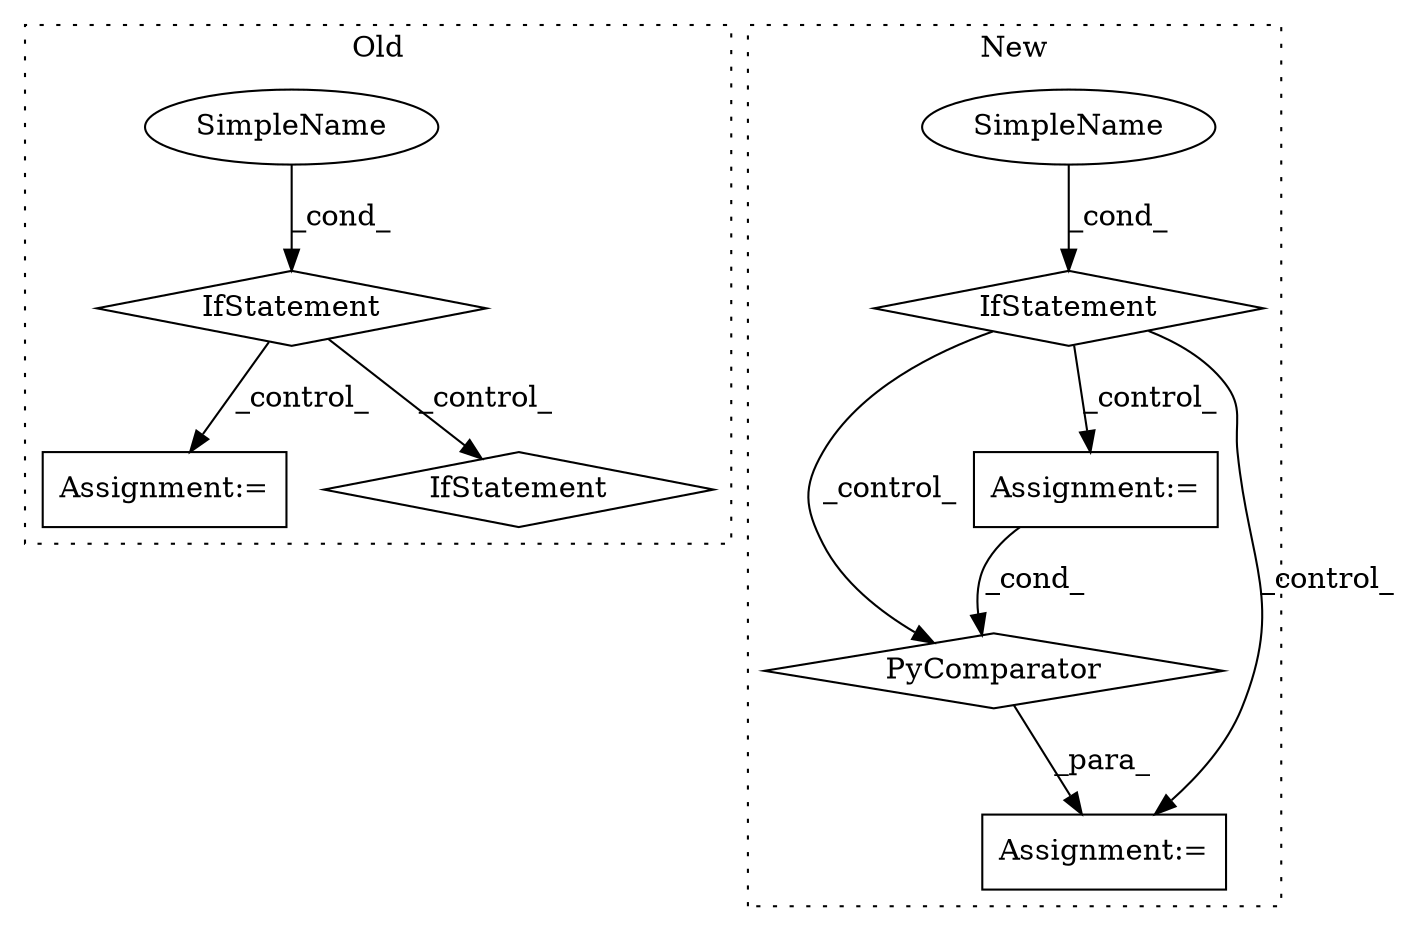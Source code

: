 digraph G {
subgraph cluster0 {
1 [label="IfStatement" a="25" s="5676,5718" l="4,2" shape="diamond"];
5 [label="Assignment:=" a="7" s="5955" l="1" shape="box"];
6 [label="SimpleName" a="42" s="" l="" shape="ellipse"];
9 [label="IfStatement" a="25" s="6153,6206" l="4,2" shape="diamond"];
label = "Old";
style="dotted";
}
subgraph cluster1 {
2 [label="PyComparator" a="113" s="6696" l="53" shape="diamond"];
3 [label="Assignment:=" a="7" s="6696" l="53" shape="box"];
4 [label="Assignment:=" a="7" s="6574" l="14" shape="box"];
7 [label="IfStatement" a="25" s="6343,6380" l="8,2" shape="diamond"];
8 [label="SimpleName" a="42" s="" l="" shape="ellipse"];
label = "New";
style="dotted";
}
1 -> 5 [label="_control_"];
1 -> 9 [label="_control_"];
2 -> 4 [label="_para_"];
3 -> 2 [label="_cond_"];
6 -> 1 [label="_cond_"];
7 -> 3 [label="_control_"];
7 -> 4 [label="_control_"];
7 -> 2 [label="_control_"];
8 -> 7 [label="_cond_"];
}